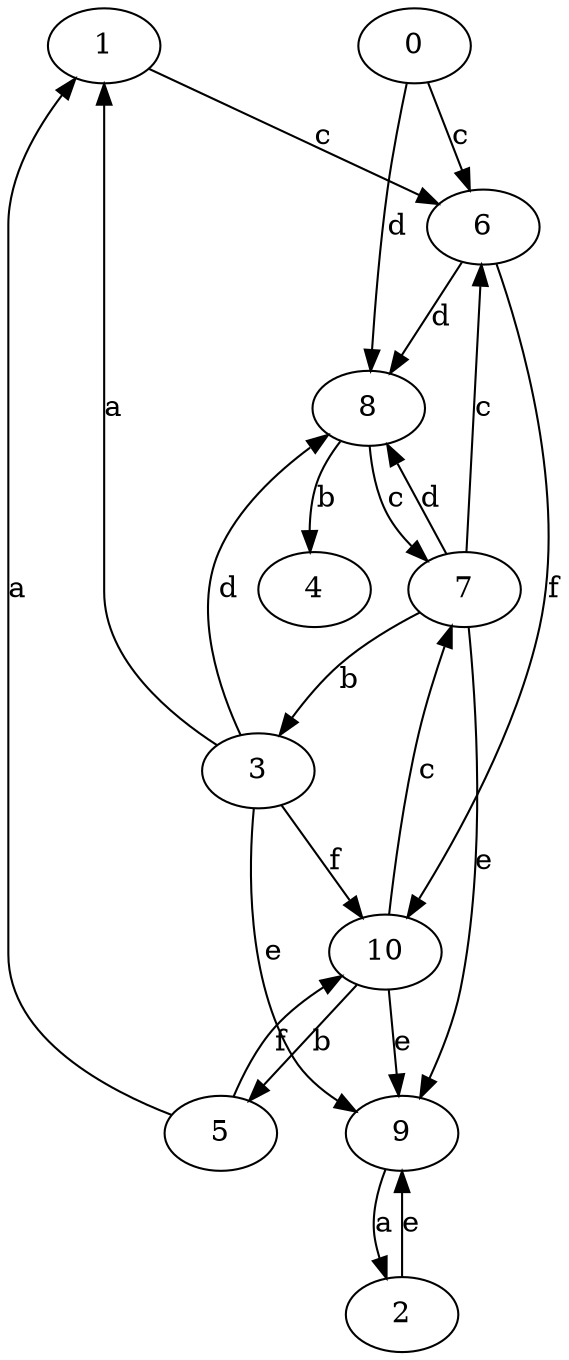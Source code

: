 strict digraph  {
1;
2;
3;
4;
5;
6;
7;
0;
8;
9;
10;
1 -> 6  [label=c];
2 -> 9  [label=e];
3 -> 1  [label=a];
3 -> 8  [label=d];
3 -> 9  [label=e];
3 -> 10  [label=f];
5 -> 1  [label=a];
5 -> 10  [label=f];
6 -> 8  [label=d];
6 -> 10  [label=f];
7 -> 3  [label=b];
7 -> 6  [label=c];
7 -> 8  [label=d];
7 -> 9  [label=e];
0 -> 6  [label=c];
0 -> 8  [label=d];
8 -> 4  [label=b];
8 -> 7  [label=c];
9 -> 2  [label=a];
10 -> 5  [label=b];
10 -> 7  [label=c];
10 -> 9  [label=e];
}
